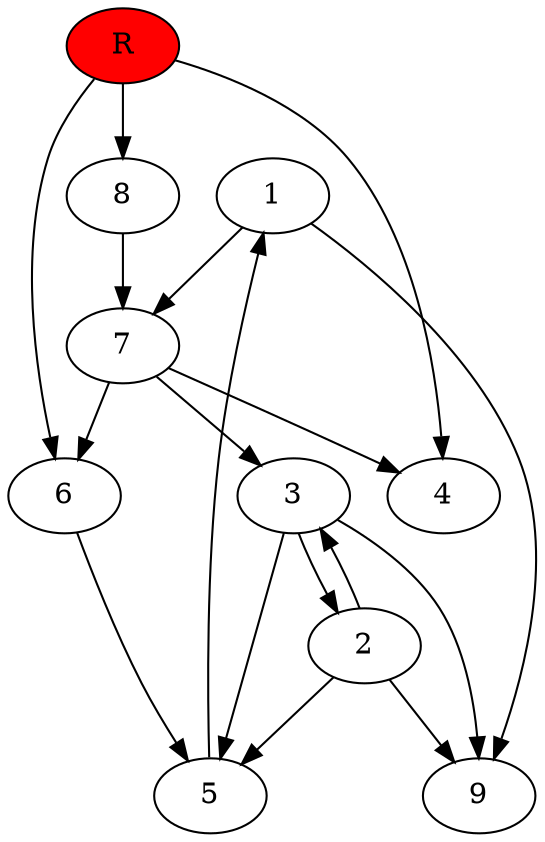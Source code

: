 digraph prb10626 {
	1
	2
	3
	4
	5
	6
	7
	8
	R [fillcolor="#ff0000" style=filled]
	1 -> 7
	1 -> 9
	2 -> 3
	2 -> 5
	2 -> 9
	3 -> 2
	3 -> 5
	3 -> 9
	5 -> 1
	6 -> 5
	7 -> 3
	7 -> 4
	7 -> 6
	8 -> 7
	R -> 4
	R -> 6
	R -> 8
}
